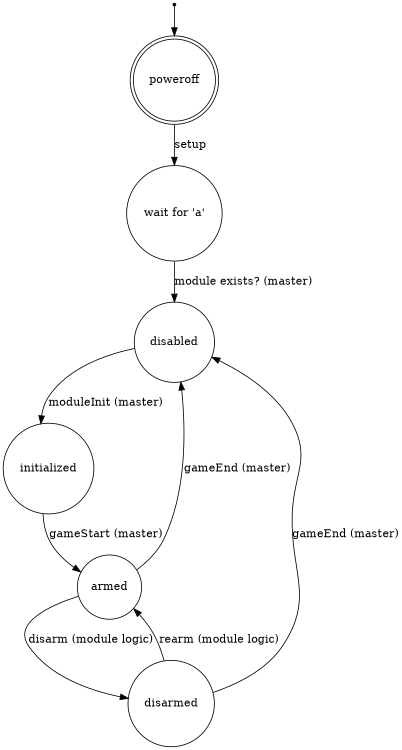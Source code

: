digraph finite_state_machine {
#	rankdir=LR;
	size="8,5"

	node [shape = doublecircle]; poweroff;
	node [shape = point ]; qi

	node [shape = circle];
	qi -> poweroff;
	poweroff  -> "wait for 'a'" [ label = "setup" ];
	"wait for 'a'" -> disabled [label= "module exists? (master)"];
	disabled -> initialized [label="moduleInit (master)"];
	initialized -> armed [label="gameStart (master)"];
	armed -> disarmed [label="disarm (module logic)"];
	armed -> disabled [label="gameEnd (master)"];
	disarmed -> disabled [label="gameEnd (master)"];
	disarmed -> armed [label="rearm (module logic)"];
}
